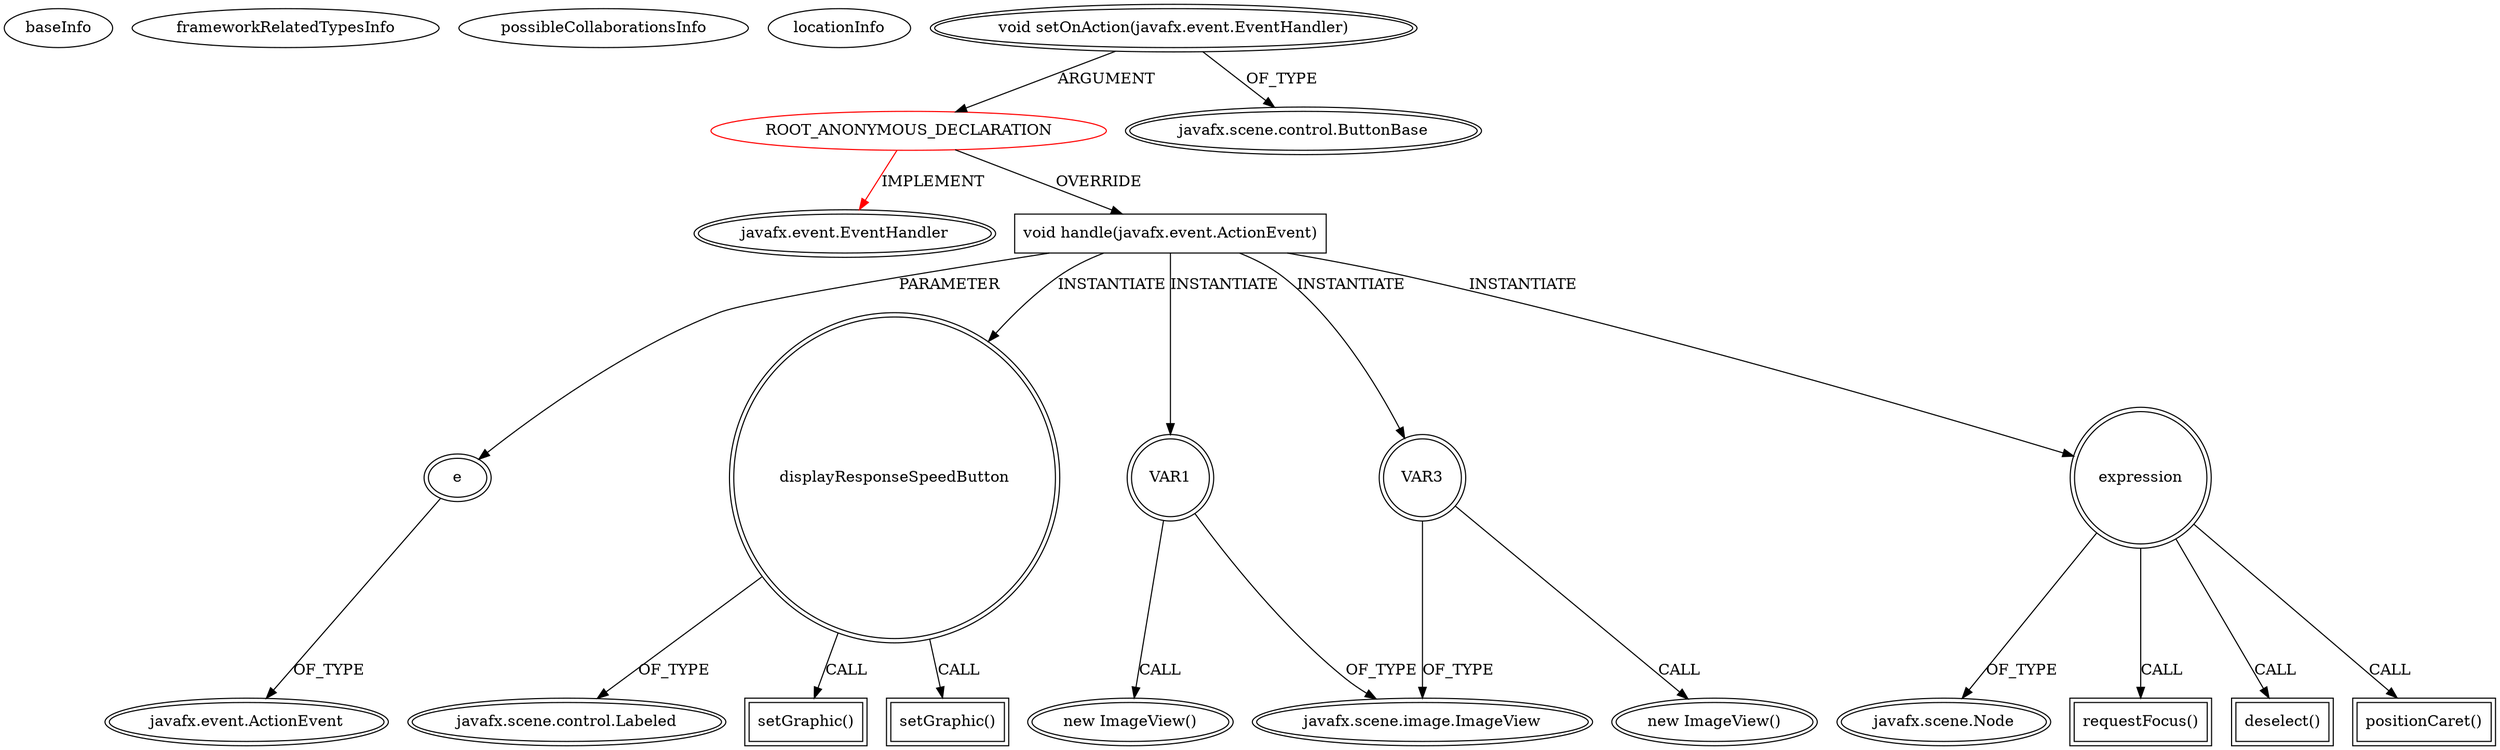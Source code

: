 digraph {
baseInfo[graphId=198,category="extension_graph",isAnonymous=true,possibleRelation=false]
frameworkRelatedTypesInfo[0="javafx.event.EventHandler"]
possibleCollaborationsInfo[]
locationInfo[projectName="BryceLawrence-Tableiness",filePath="/BryceLawrence-Tableiness/Tableiness-master/src/truthtablegenerator/GUI.java",contextSignature="void makeToggleButtons()",graphId="198"]
0[label="ROOT_ANONYMOUS_DECLARATION",vertexType="ROOT_ANONYMOUS_DECLARATION",isFrameworkType=false,color=red]
1[label="javafx.event.EventHandler",vertexType="FRAMEWORK_INTERFACE_TYPE",isFrameworkType=true,peripheries=2]
2[label="void setOnAction(javafx.event.EventHandler)",vertexType="OUTSIDE_CALL",isFrameworkType=true,peripheries=2]
3[label="javafx.scene.control.ButtonBase",vertexType="FRAMEWORK_CLASS_TYPE",isFrameworkType=true,peripheries=2]
4[label="void handle(javafx.event.ActionEvent)",vertexType="OVERRIDING_METHOD_DECLARATION",isFrameworkType=false,shape=box]
5[label="e",vertexType="PARAMETER_DECLARATION",isFrameworkType=true,peripheries=2]
6[label="javafx.event.ActionEvent",vertexType="FRAMEWORK_CLASS_TYPE",isFrameworkType=true,peripheries=2]
7[label="displayResponseSpeedButton",vertexType="VARIABLE_EXPRESION",isFrameworkType=true,peripheries=2,shape=circle]
9[label="javafx.scene.control.Labeled",vertexType="FRAMEWORK_CLASS_TYPE",isFrameworkType=true,peripheries=2]
8[label="setGraphic()",vertexType="INSIDE_CALL",isFrameworkType=true,peripheries=2,shape=box]
11[label="VAR1",vertexType="VARIABLE_EXPRESION",isFrameworkType=true,peripheries=2,shape=circle]
12[label="javafx.scene.image.ImageView",vertexType="FRAMEWORK_CLASS_TYPE",isFrameworkType=true,peripheries=2]
10[label="new ImageView()",vertexType="CONSTRUCTOR_CALL",isFrameworkType=true,peripheries=2]
14[label="setGraphic()",vertexType="INSIDE_CALL",isFrameworkType=true,peripheries=2,shape=box]
16[label="VAR3",vertexType="VARIABLE_EXPRESION",isFrameworkType=true,peripheries=2,shape=circle]
15[label="new ImageView()",vertexType="CONSTRUCTOR_CALL",isFrameworkType=true,peripheries=2]
18[label="expression",vertexType="VARIABLE_EXPRESION",isFrameworkType=true,peripheries=2,shape=circle]
20[label="javafx.scene.Node",vertexType="FRAMEWORK_CLASS_TYPE",isFrameworkType=true,peripheries=2]
19[label="requestFocus()",vertexType="INSIDE_CALL",isFrameworkType=true,peripheries=2,shape=box]
22[label="deselect()",vertexType="INSIDE_CALL",isFrameworkType=true,peripheries=2,shape=box]
24[label="positionCaret()",vertexType="INSIDE_CALL",isFrameworkType=true,peripheries=2,shape=box]
0->1[label="IMPLEMENT",color=red]
2->0[label="ARGUMENT"]
2->3[label="OF_TYPE"]
0->4[label="OVERRIDE"]
5->6[label="OF_TYPE"]
4->5[label="PARAMETER"]
4->7[label="INSTANTIATE"]
7->9[label="OF_TYPE"]
7->8[label="CALL"]
4->11[label="INSTANTIATE"]
11->12[label="OF_TYPE"]
11->10[label="CALL"]
7->14[label="CALL"]
4->16[label="INSTANTIATE"]
16->12[label="OF_TYPE"]
16->15[label="CALL"]
4->18[label="INSTANTIATE"]
18->20[label="OF_TYPE"]
18->19[label="CALL"]
18->22[label="CALL"]
18->24[label="CALL"]
}
